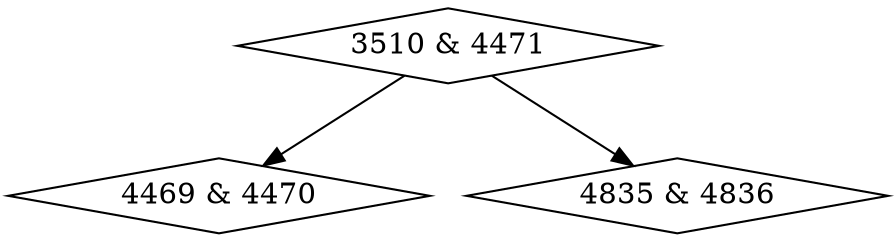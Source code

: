 digraph {
0 [label = "3510 & 4471", shape = diamond];
1 [label = "4469 & 4470", shape = diamond];
2 [label = "4835 & 4836", shape = diamond];
0->1;
0->2;
}
